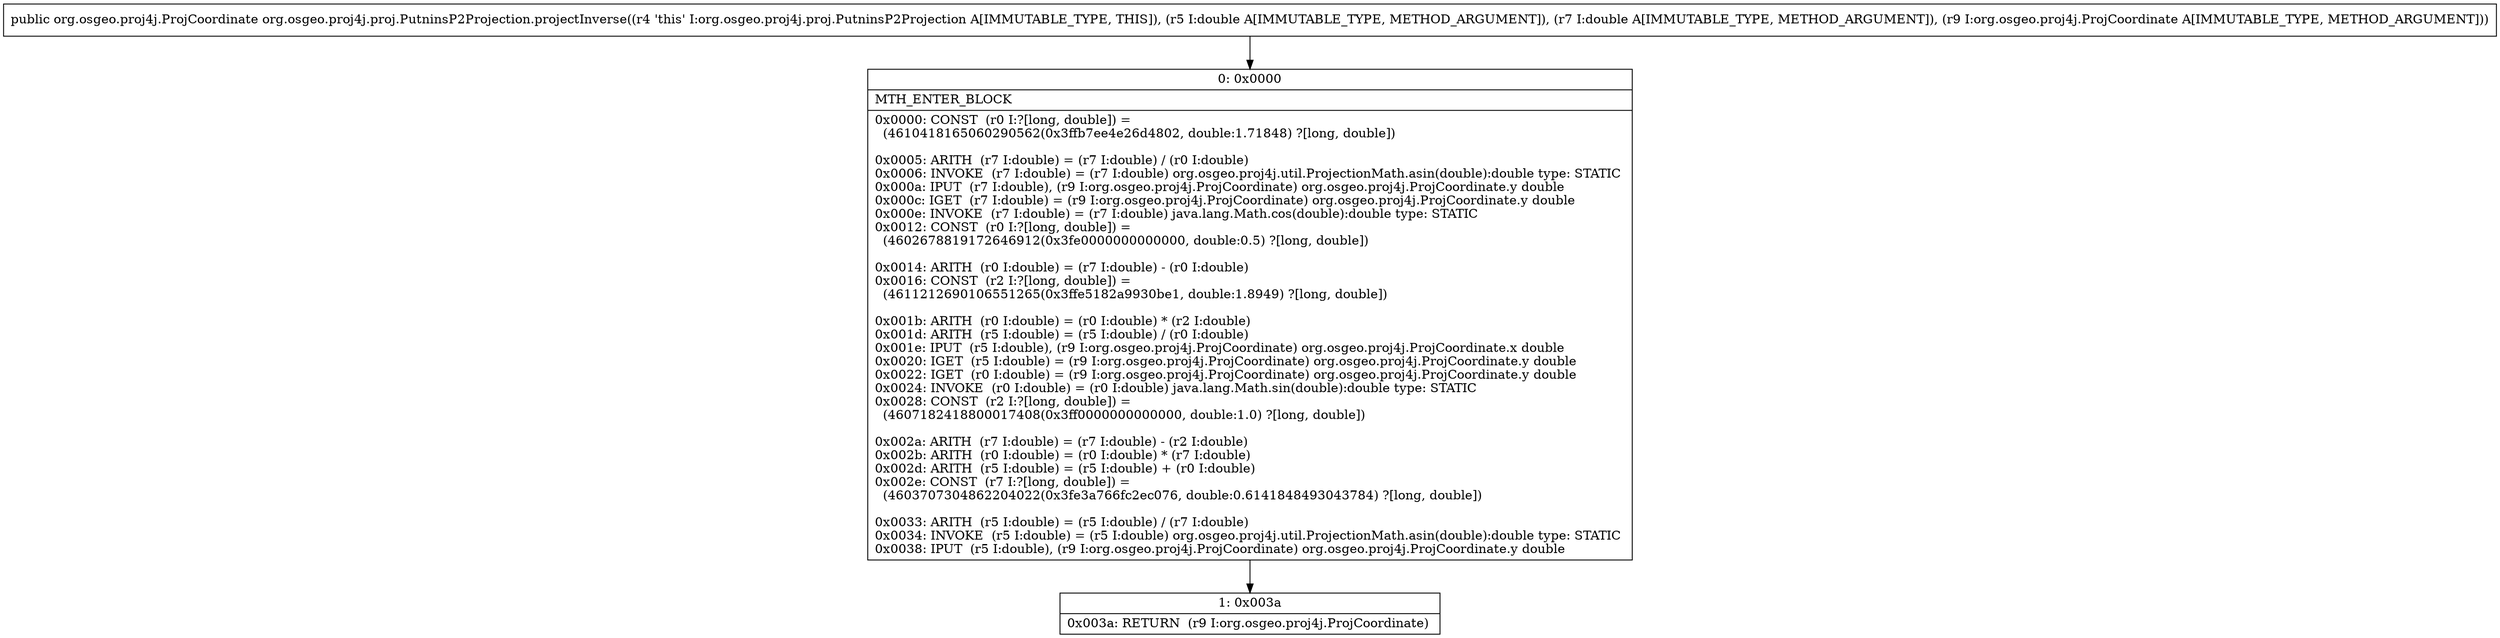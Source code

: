 digraph "CFG fororg.osgeo.proj4j.proj.PutninsP2Projection.projectInverse(DDLorg\/osgeo\/proj4j\/ProjCoordinate;)Lorg\/osgeo\/proj4j\/ProjCoordinate;" {
Node_0 [shape=record,label="{0\:\ 0x0000|MTH_ENTER_BLOCK\l|0x0000: CONST  (r0 I:?[long, double]) = \l  (4610418165060290562(0x3ffb7ee4e26d4802, double:1.71848) ?[long, double])\l \l0x0005: ARITH  (r7 I:double) = (r7 I:double) \/ (r0 I:double) \l0x0006: INVOKE  (r7 I:double) = (r7 I:double) org.osgeo.proj4j.util.ProjectionMath.asin(double):double type: STATIC \l0x000a: IPUT  (r7 I:double), (r9 I:org.osgeo.proj4j.ProjCoordinate) org.osgeo.proj4j.ProjCoordinate.y double \l0x000c: IGET  (r7 I:double) = (r9 I:org.osgeo.proj4j.ProjCoordinate) org.osgeo.proj4j.ProjCoordinate.y double \l0x000e: INVOKE  (r7 I:double) = (r7 I:double) java.lang.Math.cos(double):double type: STATIC \l0x0012: CONST  (r0 I:?[long, double]) = \l  (4602678819172646912(0x3fe0000000000000, double:0.5) ?[long, double])\l \l0x0014: ARITH  (r0 I:double) = (r7 I:double) \- (r0 I:double) \l0x0016: CONST  (r2 I:?[long, double]) = \l  (4611212690106551265(0x3ffe5182a9930be1, double:1.8949) ?[long, double])\l \l0x001b: ARITH  (r0 I:double) = (r0 I:double) * (r2 I:double) \l0x001d: ARITH  (r5 I:double) = (r5 I:double) \/ (r0 I:double) \l0x001e: IPUT  (r5 I:double), (r9 I:org.osgeo.proj4j.ProjCoordinate) org.osgeo.proj4j.ProjCoordinate.x double \l0x0020: IGET  (r5 I:double) = (r9 I:org.osgeo.proj4j.ProjCoordinate) org.osgeo.proj4j.ProjCoordinate.y double \l0x0022: IGET  (r0 I:double) = (r9 I:org.osgeo.proj4j.ProjCoordinate) org.osgeo.proj4j.ProjCoordinate.y double \l0x0024: INVOKE  (r0 I:double) = (r0 I:double) java.lang.Math.sin(double):double type: STATIC \l0x0028: CONST  (r2 I:?[long, double]) = \l  (4607182418800017408(0x3ff0000000000000, double:1.0) ?[long, double])\l \l0x002a: ARITH  (r7 I:double) = (r7 I:double) \- (r2 I:double) \l0x002b: ARITH  (r0 I:double) = (r0 I:double) * (r7 I:double) \l0x002d: ARITH  (r5 I:double) = (r5 I:double) + (r0 I:double) \l0x002e: CONST  (r7 I:?[long, double]) = \l  (4603707304862204022(0x3fe3a766fc2ec076, double:0.6141848493043784) ?[long, double])\l \l0x0033: ARITH  (r5 I:double) = (r5 I:double) \/ (r7 I:double) \l0x0034: INVOKE  (r5 I:double) = (r5 I:double) org.osgeo.proj4j.util.ProjectionMath.asin(double):double type: STATIC \l0x0038: IPUT  (r5 I:double), (r9 I:org.osgeo.proj4j.ProjCoordinate) org.osgeo.proj4j.ProjCoordinate.y double \l}"];
Node_1 [shape=record,label="{1\:\ 0x003a|0x003a: RETURN  (r9 I:org.osgeo.proj4j.ProjCoordinate) \l}"];
MethodNode[shape=record,label="{public org.osgeo.proj4j.ProjCoordinate org.osgeo.proj4j.proj.PutninsP2Projection.projectInverse((r4 'this' I:org.osgeo.proj4j.proj.PutninsP2Projection A[IMMUTABLE_TYPE, THIS]), (r5 I:double A[IMMUTABLE_TYPE, METHOD_ARGUMENT]), (r7 I:double A[IMMUTABLE_TYPE, METHOD_ARGUMENT]), (r9 I:org.osgeo.proj4j.ProjCoordinate A[IMMUTABLE_TYPE, METHOD_ARGUMENT])) }"];
MethodNode -> Node_0;
Node_0 -> Node_1;
}

